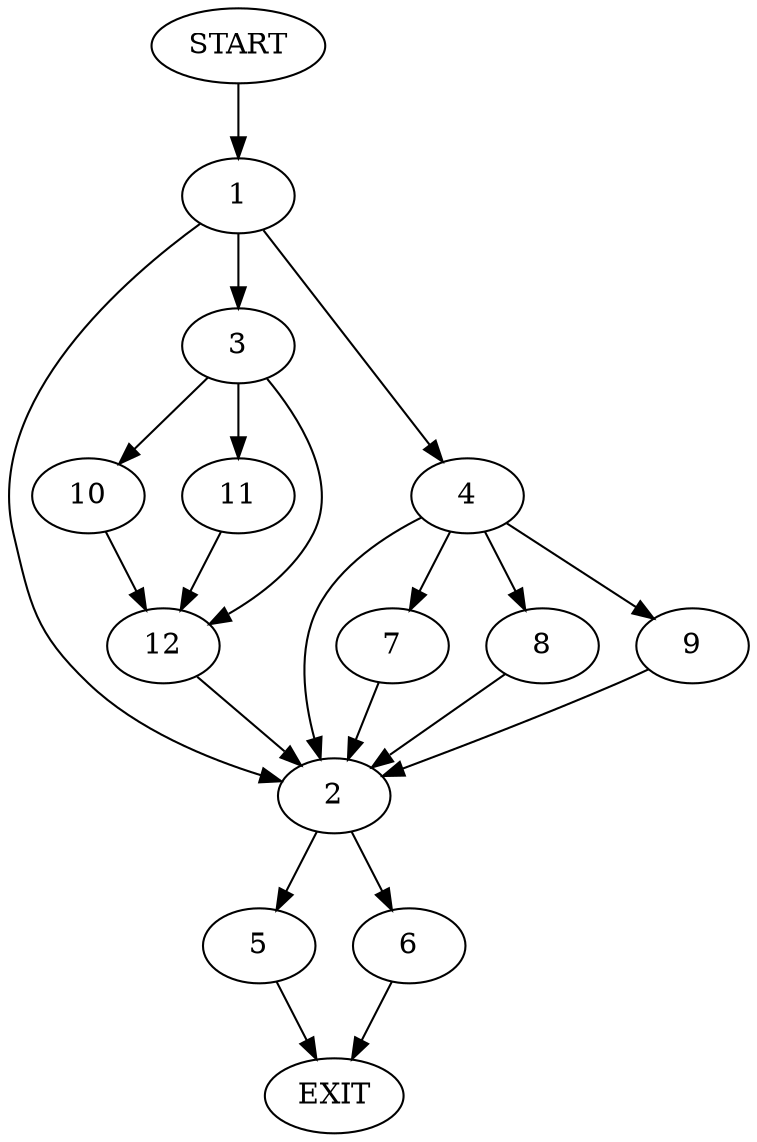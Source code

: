 digraph {
0 [label="START"]
13 [label="EXIT"]
0 -> 1
1 -> 2
1 -> 3
1 -> 4
2 -> 5
2 -> 6
4 -> 2
4 -> 7
4 -> 8
4 -> 9
3 -> 10
3 -> 11
3 -> 12
11 -> 12
12 -> 2
10 -> 12
8 -> 2
9 -> 2
7 -> 2
5 -> 13
6 -> 13
}
